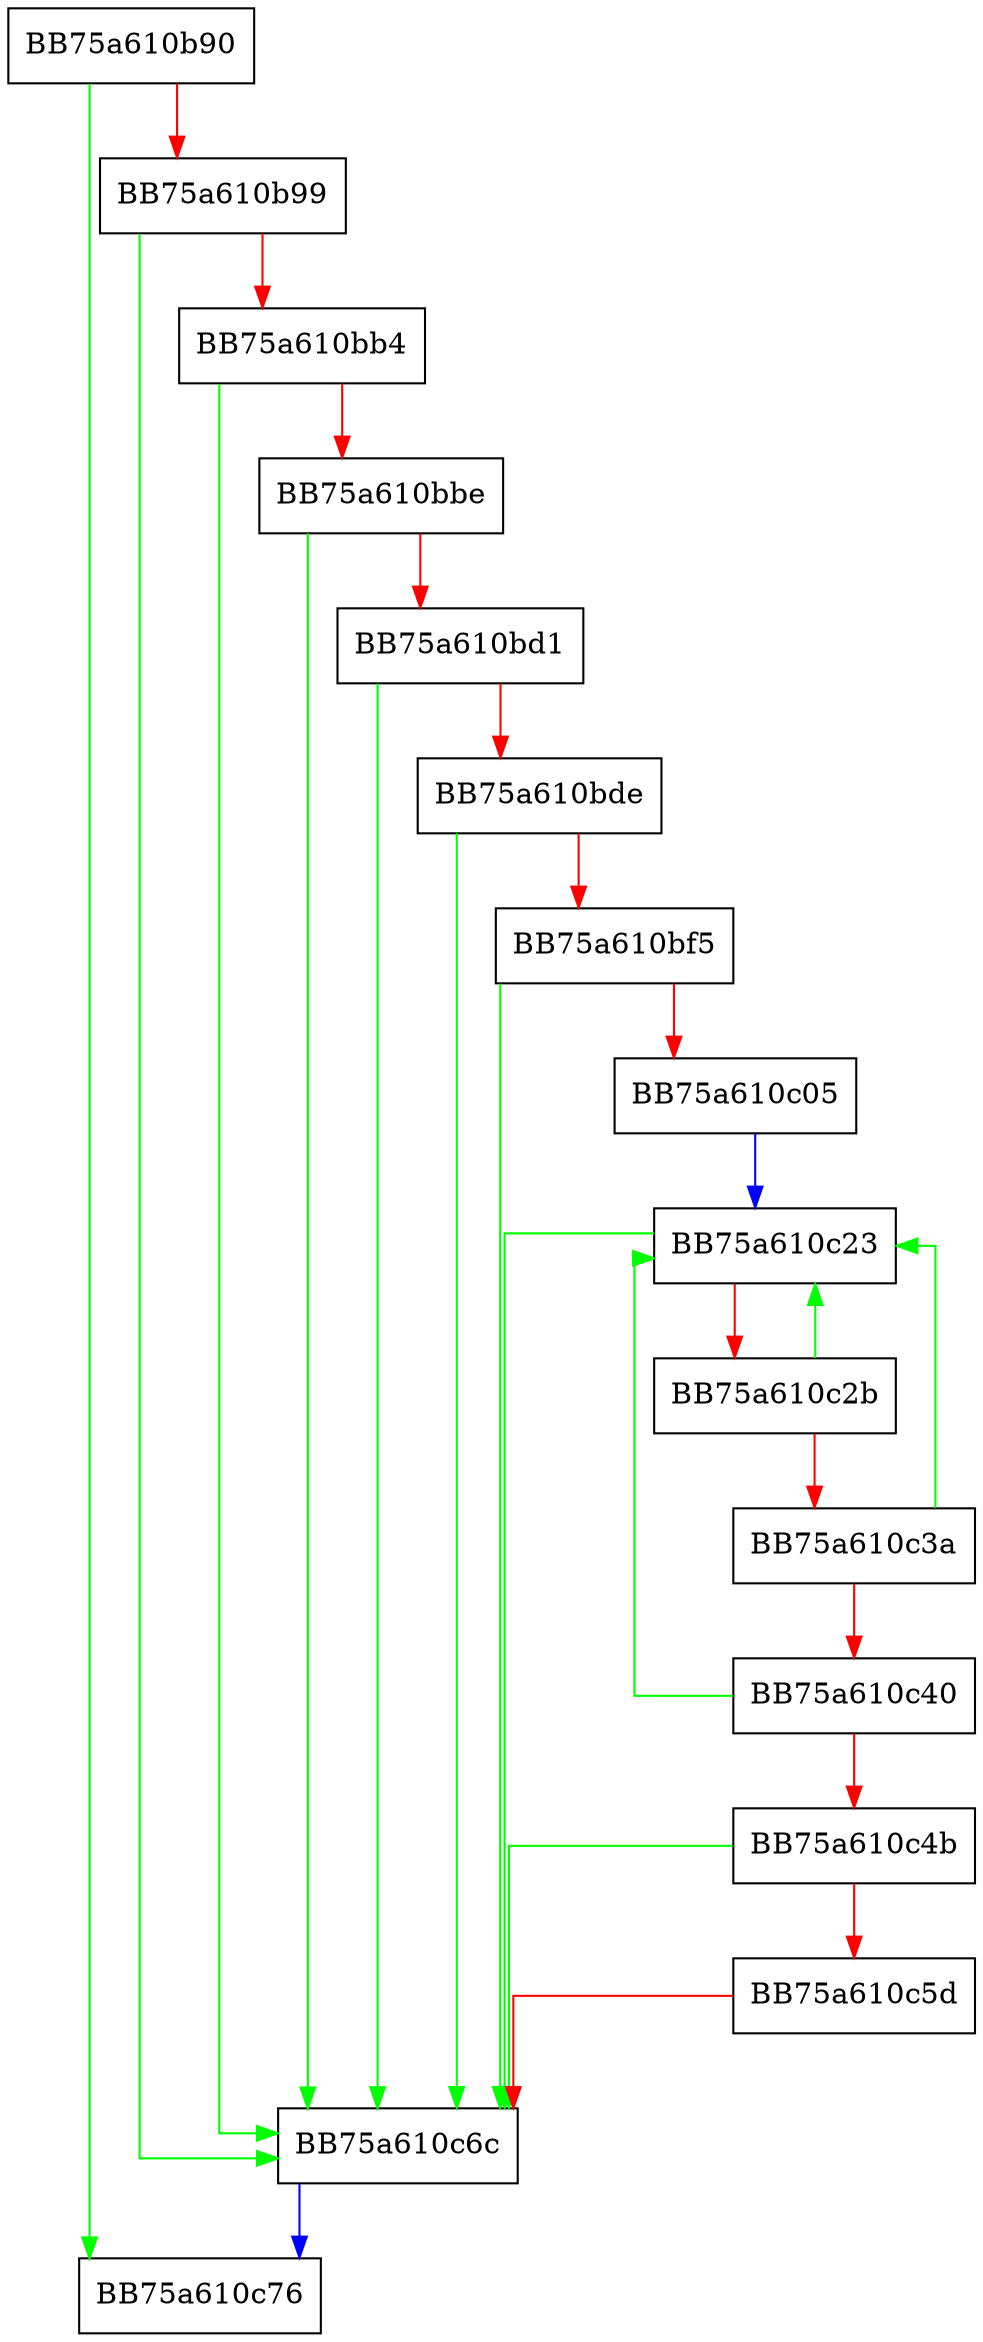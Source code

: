 digraph MpLockCodeviewData {
  node [shape="box"];
  graph [splines=ortho];
  BB75a610b90 -> BB75a610c76 [color="green"];
  BB75a610b90 -> BB75a610b99 [color="red"];
  BB75a610b99 -> BB75a610c6c [color="green"];
  BB75a610b99 -> BB75a610bb4 [color="red"];
  BB75a610bb4 -> BB75a610c6c [color="green"];
  BB75a610bb4 -> BB75a610bbe [color="red"];
  BB75a610bbe -> BB75a610c6c [color="green"];
  BB75a610bbe -> BB75a610bd1 [color="red"];
  BB75a610bd1 -> BB75a610c6c [color="green"];
  BB75a610bd1 -> BB75a610bde [color="red"];
  BB75a610bde -> BB75a610c6c [color="green"];
  BB75a610bde -> BB75a610bf5 [color="red"];
  BB75a610bf5 -> BB75a610c6c [color="green"];
  BB75a610bf5 -> BB75a610c05 [color="red"];
  BB75a610c05 -> BB75a610c23 [color="blue"];
  BB75a610c23 -> BB75a610c6c [color="green"];
  BB75a610c23 -> BB75a610c2b [color="red"];
  BB75a610c2b -> BB75a610c23 [color="green"];
  BB75a610c2b -> BB75a610c3a [color="red"];
  BB75a610c3a -> BB75a610c23 [color="green"];
  BB75a610c3a -> BB75a610c40 [color="red"];
  BB75a610c40 -> BB75a610c23 [color="green"];
  BB75a610c40 -> BB75a610c4b [color="red"];
  BB75a610c4b -> BB75a610c6c [color="green"];
  BB75a610c4b -> BB75a610c5d [color="red"];
  BB75a610c5d -> BB75a610c6c [color="red"];
  BB75a610c6c -> BB75a610c76 [color="blue"];
}